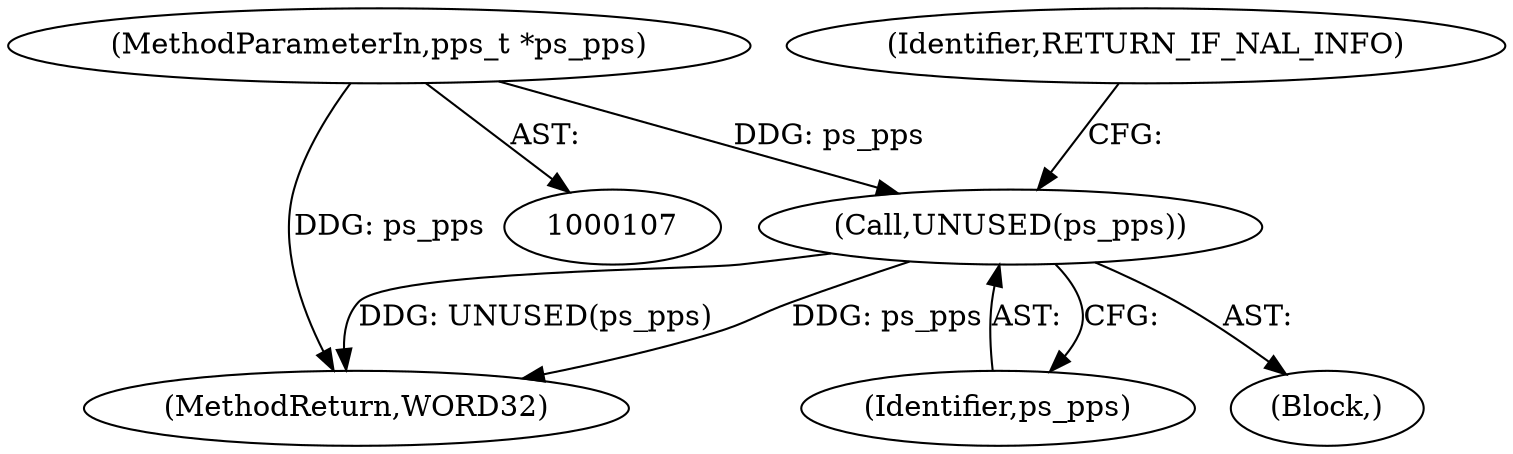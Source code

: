 digraph "0_Android_913d9e8d93d6b81bb8eac3fc2c1426651f5b259d_0@pointer" {
"1000168" [label="(Call,UNUSED(ps_pps))"];
"1000109" [label="(MethodParameterIn,pps_t *ps_pps)"];
"1000169" [label="(Identifier,ps_pps)"];
"1001300" [label="(MethodReturn,WORD32)"];
"1000170" [label="(Identifier,RETURN_IF_NAL_INFO)"];
"1000168" [label="(Call,UNUSED(ps_pps))"];
"1000109" [label="(MethodParameterIn,pps_t *ps_pps)"];
"1000112" [label="(Block,)"];
"1000168" -> "1000112"  [label="AST: "];
"1000168" -> "1000169"  [label="CFG: "];
"1000169" -> "1000168"  [label="AST: "];
"1000170" -> "1000168"  [label="CFG: "];
"1000168" -> "1001300"  [label="DDG: UNUSED(ps_pps)"];
"1000168" -> "1001300"  [label="DDG: ps_pps"];
"1000109" -> "1000168"  [label="DDG: ps_pps"];
"1000109" -> "1000107"  [label="AST: "];
"1000109" -> "1001300"  [label="DDG: ps_pps"];
}

